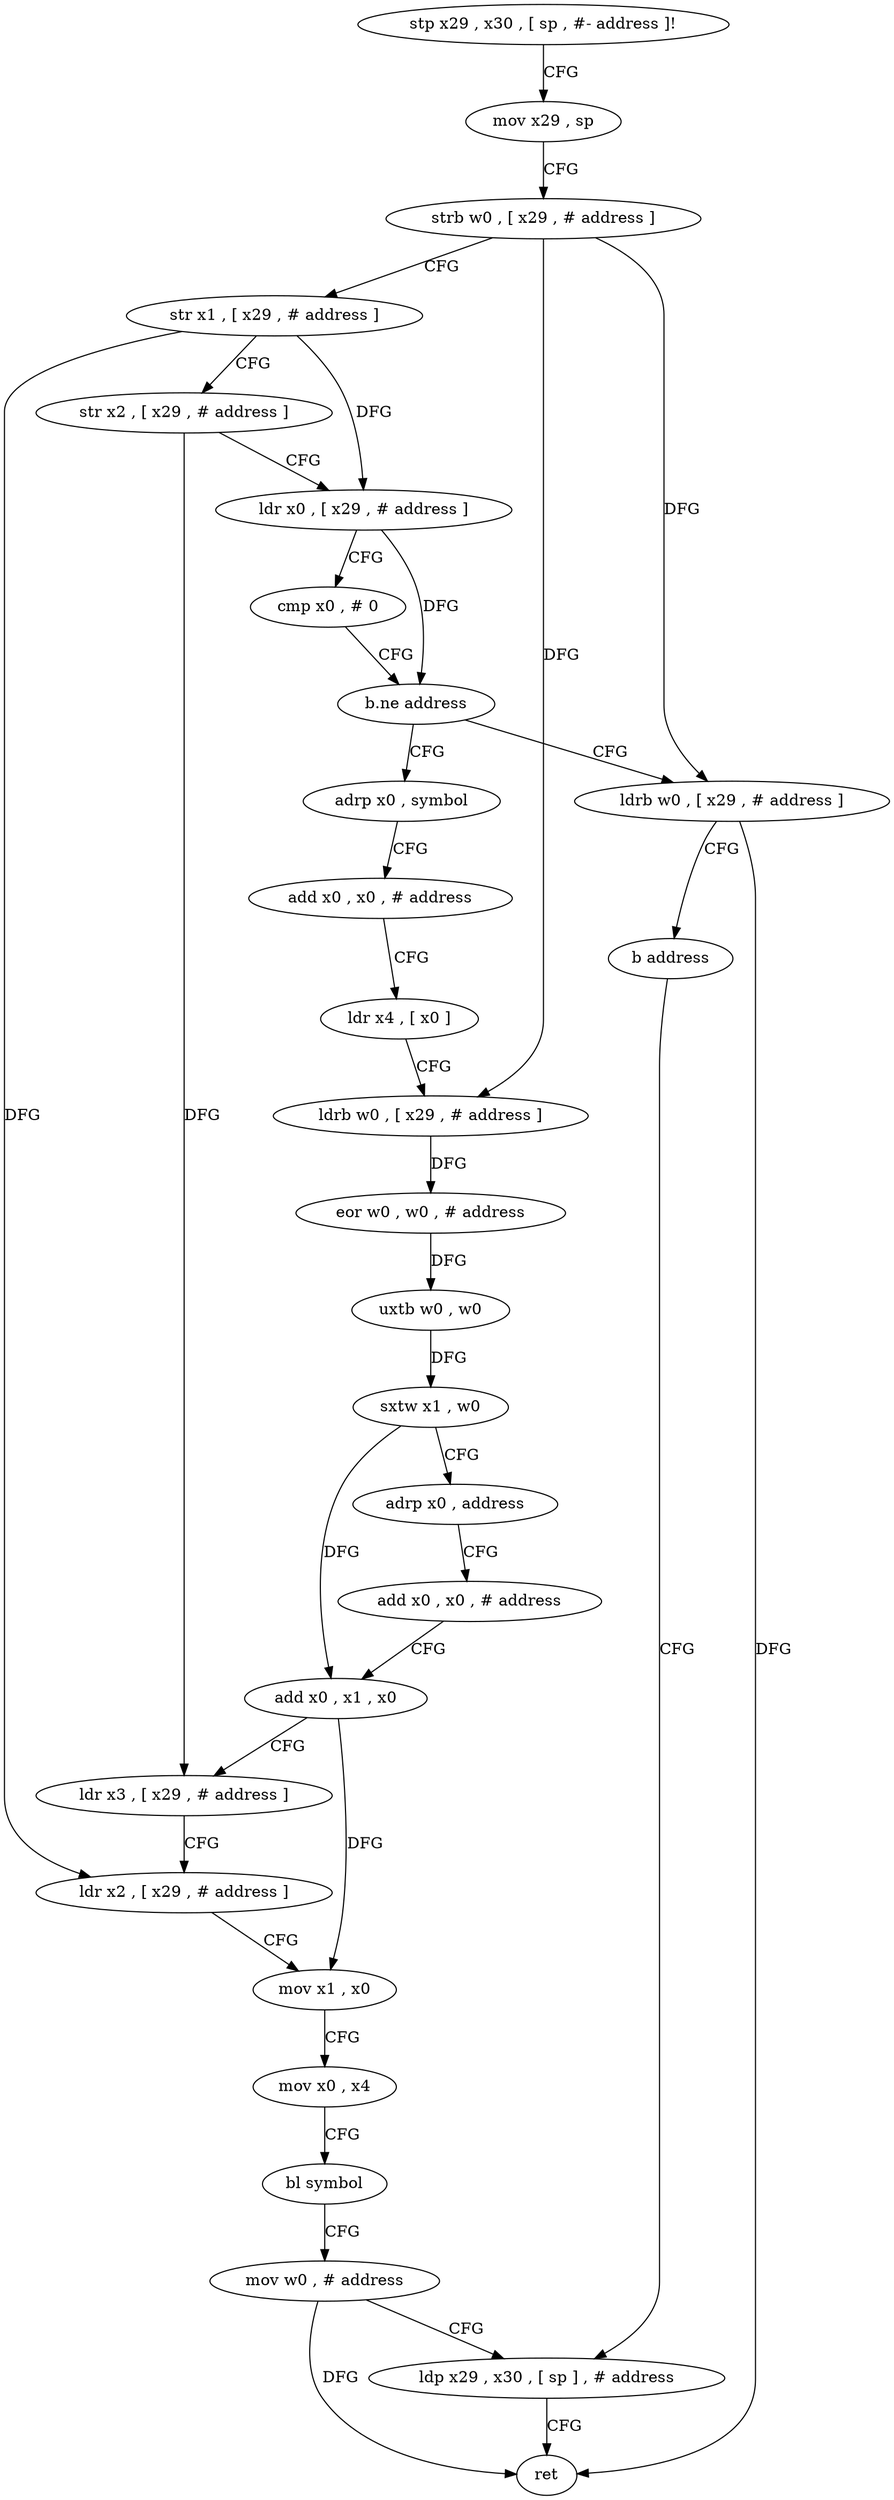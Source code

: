 digraph "func" {
"4347036" [label = "stp x29 , x30 , [ sp , #- address ]!" ]
"4347040" [label = "mov x29 , sp" ]
"4347044" [label = "strb w0 , [ x29 , # address ]" ]
"4347048" [label = "str x1 , [ x29 , # address ]" ]
"4347052" [label = "str x2 , [ x29 , # address ]" ]
"4347056" [label = "ldr x0 , [ x29 , # address ]" ]
"4347060" [label = "cmp x0 , # 0" ]
"4347064" [label = "b.ne address" ]
"4347076" [label = "adrp x0 , symbol" ]
"4347068" [label = "ldrb w0 , [ x29 , # address ]" ]
"4347080" [label = "add x0 , x0 , # address" ]
"4347084" [label = "ldr x4 , [ x0 ]" ]
"4347088" [label = "ldrb w0 , [ x29 , # address ]" ]
"4347092" [label = "eor w0 , w0 , # address" ]
"4347096" [label = "uxtb w0 , w0" ]
"4347100" [label = "sxtw x1 , w0" ]
"4347104" [label = "adrp x0 , address" ]
"4347108" [label = "add x0 , x0 , # address" ]
"4347112" [label = "add x0 , x1 , x0" ]
"4347116" [label = "ldr x3 , [ x29 , # address ]" ]
"4347120" [label = "ldr x2 , [ x29 , # address ]" ]
"4347124" [label = "mov x1 , x0" ]
"4347128" [label = "mov x0 , x4" ]
"4347132" [label = "bl symbol" ]
"4347136" [label = "mov w0 , # address" ]
"4347140" [label = "ldp x29 , x30 , [ sp ] , # address" ]
"4347072" [label = "b address" ]
"4347144" [label = "ret" ]
"4347036" -> "4347040" [ label = "CFG" ]
"4347040" -> "4347044" [ label = "CFG" ]
"4347044" -> "4347048" [ label = "CFG" ]
"4347044" -> "4347088" [ label = "DFG" ]
"4347044" -> "4347068" [ label = "DFG" ]
"4347048" -> "4347052" [ label = "CFG" ]
"4347048" -> "4347056" [ label = "DFG" ]
"4347048" -> "4347120" [ label = "DFG" ]
"4347052" -> "4347056" [ label = "CFG" ]
"4347052" -> "4347116" [ label = "DFG" ]
"4347056" -> "4347060" [ label = "CFG" ]
"4347056" -> "4347064" [ label = "DFG" ]
"4347060" -> "4347064" [ label = "CFG" ]
"4347064" -> "4347076" [ label = "CFG" ]
"4347064" -> "4347068" [ label = "CFG" ]
"4347076" -> "4347080" [ label = "CFG" ]
"4347068" -> "4347072" [ label = "CFG" ]
"4347068" -> "4347144" [ label = "DFG" ]
"4347080" -> "4347084" [ label = "CFG" ]
"4347084" -> "4347088" [ label = "CFG" ]
"4347088" -> "4347092" [ label = "DFG" ]
"4347092" -> "4347096" [ label = "DFG" ]
"4347096" -> "4347100" [ label = "DFG" ]
"4347100" -> "4347104" [ label = "CFG" ]
"4347100" -> "4347112" [ label = "DFG" ]
"4347104" -> "4347108" [ label = "CFG" ]
"4347108" -> "4347112" [ label = "CFG" ]
"4347112" -> "4347116" [ label = "CFG" ]
"4347112" -> "4347124" [ label = "DFG" ]
"4347116" -> "4347120" [ label = "CFG" ]
"4347120" -> "4347124" [ label = "CFG" ]
"4347124" -> "4347128" [ label = "CFG" ]
"4347128" -> "4347132" [ label = "CFG" ]
"4347132" -> "4347136" [ label = "CFG" ]
"4347136" -> "4347140" [ label = "CFG" ]
"4347136" -> "4347144" [ label = "DFG" ]
"4347140" -> "4347144" [ label = "CFG" ]
"4347072" -> "4347140" [ label = "CFG" ]
}
